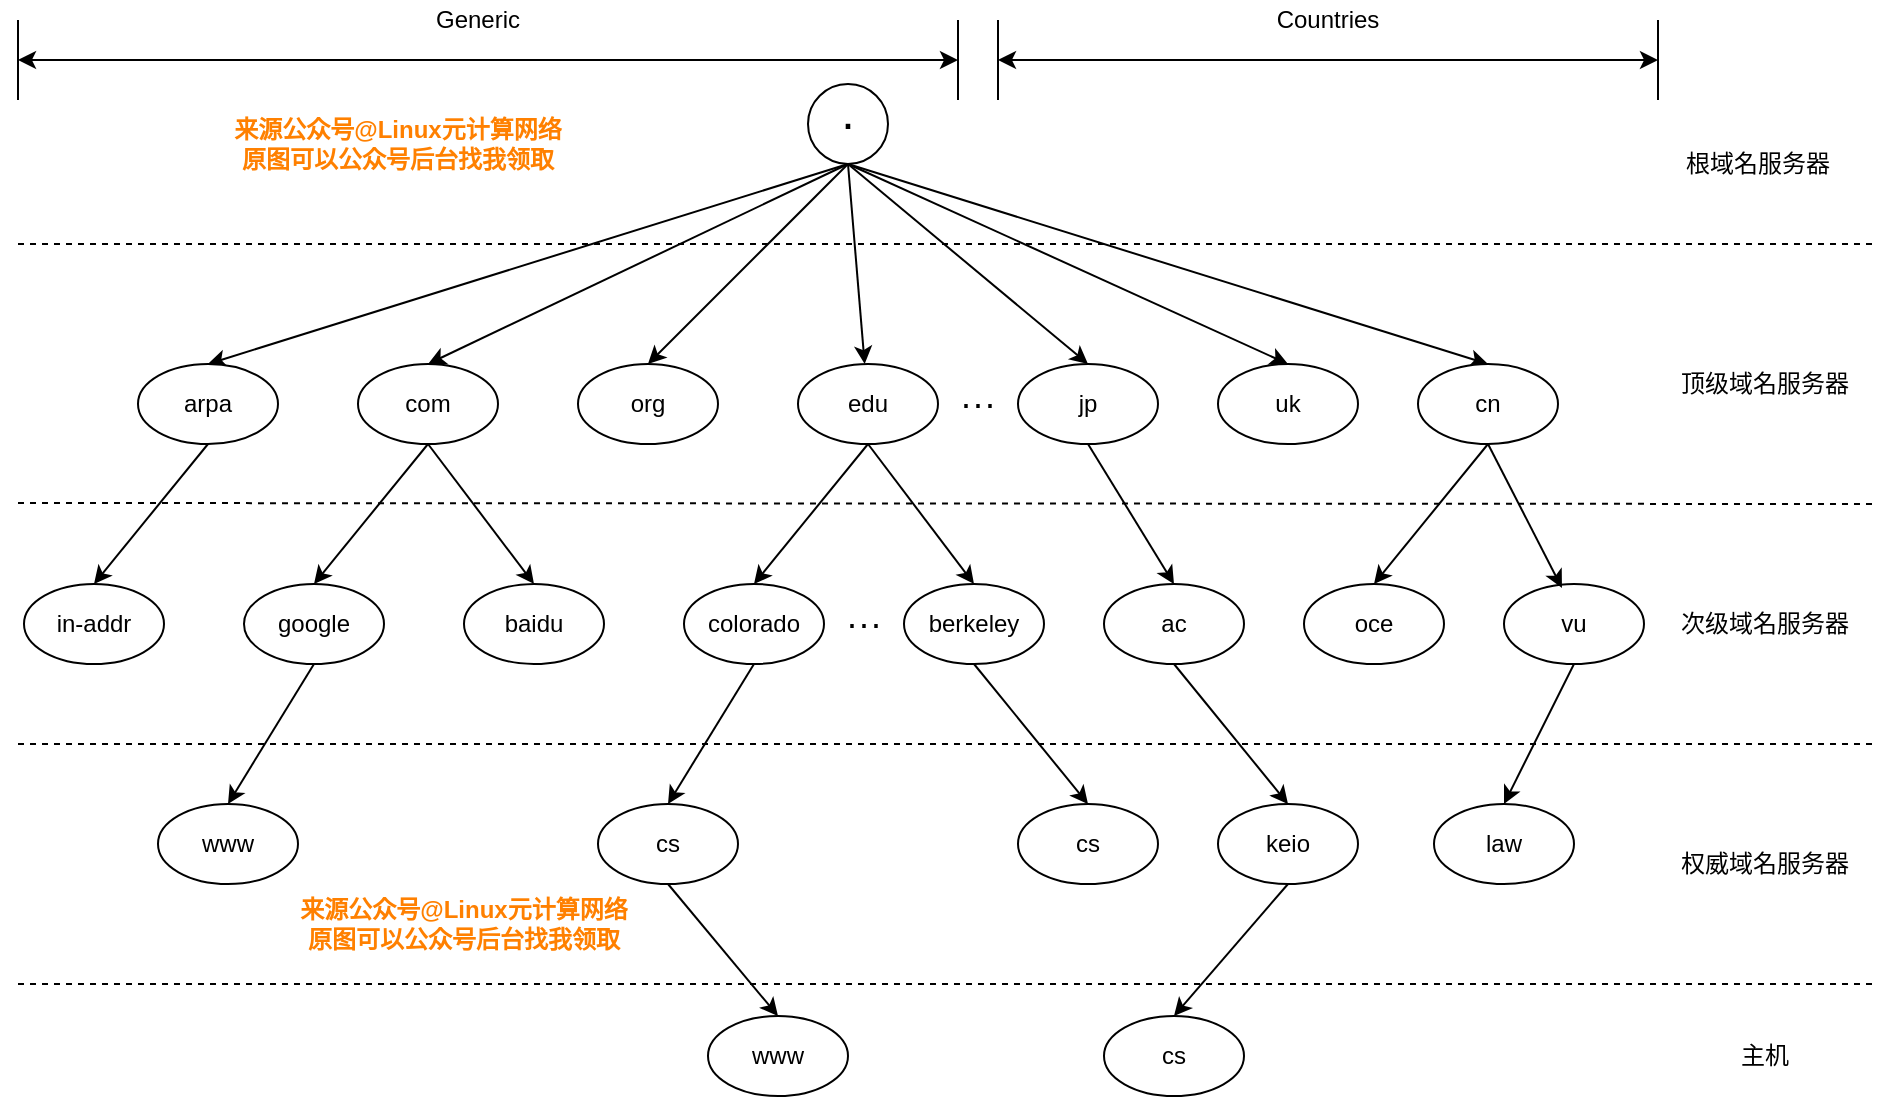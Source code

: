 <mxfile version="12.2.9" type="github" pages="1">
  <diagram id="IWoXafulItEd8QuLjbcS" name="Page-1">
    <mxGraphModel dx="1929" dy="533" grid="1" gridSize="10" guides="1" tooltips="1" connect="1" arrows="1" fold="1" page="1" pageScale="1" pageWidth="827" pageHeight="1169" math="0" shadow="0">
      <root>
        <mxCell id="0"/>
        <mxCell id="1" parent="0"/>
        <mxCell id="Dth5LIdZDo002Ucan2Yi-1" style="edgeStyle=none;rounded=0;orthogonalLoop=1;jettySize=auto;html=1;exitX=0.5;exitY=1;exitDx=0;exitDy=0;entryX=0.5;entryY=0;entryDx=0;entryDy=0;" edge="1" parent="1" target="Dth5LIdZDo002Ucan2Yi-9">
          <mxGeometry relative="1" as="geometry">
            <mxPoint x="395" y="90" as="sourcePoint"/>
          </mxGeometry>
        </mxCell>
        <mxCell id="Dth5LIdZDo002Ucan2Yi-2" style="edgeStyle=none;rounded=0;orthogonalLoop=1;jettySize=auto;html=1;exitX=0.5;exitY=1;exitDx=0;exitDy=0;entryX=0.5;entryY=0;entryDx=0;entryDy=0;" edge="1" parent="1" target="Dth5LIdZDo002Ucan2Yi-10">
          <mxGeometry relative="1" as="geometry">
            <mxPoint x="395" y="90" as="sourcePoint"/>
          </mxGeometry>
        </mxCell>
        <mxCell id="Dth5LIdZDo002Ucan2Yi-3" style="edgeStyle=none;rounded=0;orthogonalLoop=1;jettySize=auto;html=1;exitX=0.5;exitY=1;exitDx=0;exitDy=0;entryX=0.5;entryY=0;entryDx=0;entryDy=0;" edge="1" parent="1" target="Dth5LIdZDo002Ucan2Yi-11">
          <mxGeometry relative="1" as="geometry">
            <mxPoint x="395" y="90" as="sourcePoint"/>
          </mxGeometry>
        </mxCell>
        <mxCell id="Dth5LIdZDo002Ucan2Yi-4" style="edgeStyle=none;rounded=0;orthogonalLoop=1;jettySize=auto;html=1;exitX=0.5;exitY=1;exitDx=0;exitDy=0;" edge="1" parent="1" target="Dth5LIdZDo002Ucan2Yi-12">
          <mxGeometry relative="1" as="geometry">
            <mxPoint x="395" y="90" as="sourcePoint"/>
          </mxGeometry>
        </mxCell>
        <mxCell id="Dth5LIdZDo002Ucan2Yi-5" style="edgeStyle=none;rounded=0;orthogonalLoop=1;jettySize=auto;html=1;exitX=0.5;exitY=1;exitDx=0;exitDy=0;entryX=0.5;entryY=0;entryDx=0;entryDy=0;" edge="1" parent="1" target="Dth5LIdZDo002Ucan2Yi-14">
          <mxGeometry relative="1" as="geometry">
            <mxPoint x="395" y="90" as="sourcePoint"/>
          </mxGeometry>
        </mxCell>
        <mxCell id="Dth5LIdZDo002Ucan2Yi-6" style="edgeStyle=none;rounded=0;orthogonalLoop=1;jettySize=auto;html=1;exitX=0.5;exitY=1;exitDx=0;exitDy=0;entryX=0.5;entryY=0;entryDx=0;entryDy=0;" edge="1" parent="1" target="Dth5LIdZDo002Ucan2Yi-15">
          <mxGeometry relative="1" as="geometry">
            <mxPoint x="395" y="90" as="sourcePoint"/>
          </mxGeometry>
        </mxCell>
        <mxCell id="Dth5LIdZDo002Ucan2Yi-7" style="edgeStyle=none;rounded=0;orthogonalLoop=1;jettySize=auto;html=1;exitX=0.5;exitY=1;exitDx=0;exitDy=0;entryX=0.5;entryY=0;entryDx=0;entryDy=0;" edge="1" parent="1" target="Dth5LIdZDo002Ucan2Yi-16">
          <mxGeometry relative="1" as="geometry">
            <mxPoint x="395" y="90" as="sourcePoint"/>
          </mxGeometry>
        </mxCell>
        <mxCell id="Dth5LIdZDo002Ucan2Yi-8" value="" style="group" vertex="1" connectable="0" parent="1">
          <mxGeometry x="40" y="190" width="710" height="40" as="geometry"/>
        </mxCell>
        <mxCell id="Dth5LIdZDo002Ucan2Yi-9" value="arpa" style="ellipse;whiteSpace=wrap;html=1;" vertex="1" parent="Dth5LIdZDo002Ucan2Yi-8">
          <mxGeometry width="70" height="40" as="geometry"/>
        </mxCell>
        <mxCell id="Dth5LIdZDo002Ucan2Yi-10" value="com" style="ellipse;whiteSpace=wrap;html=1;" vertex="1" parent="Dth5LIdZDo002Ucan2Yi-8">
          <mxGeometry x="110" width="70" height="40" as="geometry"/>
        </mxCell>
        <mxCell id="Dth5LIdZDo002Ucan2Yi-11" value="org" style="ellipse;whiteSpace=wrap;html=1;" vertex="1" parent="Dth5LIdZDo002Ucan2Yi-8">
          <mxGeometry x="220" width="70" height="40" as="geometry"/>
        </mxCell>
        <mxCell id="Dth5LIdZDo002Ucan2Yi-12" value="edu" style="ellipse;whiteSpace=wrap;html=1;" vertex="1" parent="Dth5LIdZDo002Ucan2Yi-8">
          <mxGeometry x="330" width="70" height="40" as="geometry"/>
        </mxCell>
        <mxCell id="Dth5LIdZDo002Ucan2Yi-13" value="&lt;font style=&quot;font-size: 18px&quot;&gt;···&lt;/font&gt;" style="text;html=1;strokeColor=none;fillColor=none;align=center;verticalAlign=middle;whiteSpace=wrap;rounded=0;" vertex="1" parent="Dth5LIdZDo002Ucan2Yi-8">
          <mxGeometry x="400" y="10" width="40" height="20" as="geometry"/>
        </mxCell>
        <mxCell id="Dth5LIdZDo002Ucan2Yi-14" value="jp" style="ellipse;whiteSpace=wrap;html=1;" vertex="1" parent="Dth5LIdZDo002Ucan2Yi-8">
          <mxGeometry x="440" width="70" height="40" as="geometry"/>
        </mxCell>
        <mxCell id="Dth5LIdZDo002Ucan2Yi-15" value="uk" style="ellipse;whiteSpace=wrap;html=1;" vertex="1" parent="Dth5LIdZDo002Ucan2Yi-8">
          <mxGeometry x="540" width="70" height="40" as="geometry"/>
        </mxCell>
        <mxCell id="Dth5LIdZDo002Ucan2Yi-16" value="cn" style="ellipse;whiteSpace=wrap;html=1;" vertex="1" parent="Dth5LIdZDo002Ucan2Yi-8">
          <mxGeometry x="640" width="70" height="40" as="geometry"/>
        </mxCell>
        <mxCell id="Dth5LIdZDo002Ucan2Yi-17" value="in-addr" style="ellipse;whiteSpace=wrap;html=1;" vertex="1" parent="1">
          <mxGeometry x="-17" y="300" width="70" height="40" as="geometry"/>
        </mxCell>
        <mxCell id="Dth5LIdZDo002Ucan2Yi-18" style="edgeStyle=none;rounded=0;orthogonalLoop=1;jettySize=auto;html=1;exitX=0.5;exitY=1;exitDx=0;exitDy=0;entryX=0.5;entryY=0;entryDx=0;entryDy=0;" edge="1" parent="1" source="Dth5LIdZDo002Ucan2Yi-19" target="Dth5LIdZDo002Ucan2Yi-36">
          <mxGeometry relative="1" as="geometry"/>
        </mxCell>
        <mxCell id="Dth5LIdZDo002Ucan2Yi-19" value="google" style="ellipse;whiteSpace=wrap;html=1;" vertex="1" parent="1">
          <mxGeometry x="93" y="300" width="70" height="40" as="geometry"/>
        </mxCell>
        <mxCell id="Dth5LIdZDo002Ucan2Yi-20" value="baidu" style="ellipse;whiteSpace=wrap;html=1;" vertex="1" parent="1">
          <mxGeometry x="203" y="300" width="70" height="40" as="geometry"/>
        </mxCell>
        <mxCell id="Dth5LIdZDo002Ucan2Yi-21" style="edgeStyle=none;rounded=0;orthogonalLoop=1;jettySize=auto;html=1;exitX=0.5;exitY=1;exitDx=0;exitDy=0;entryX=0.5;entryY=0;entryDx=0;entryDy=0;" edge="1" parent="1" source="Dth5LIdZDo002Ucan2Yi-22" target="Dth5LIdZDo002Ucan2Yi-38">
          <mxGeometry relative="1" as="geometry"/>
        </mxCell>
        <mxCell id="Dth5LIdZDo002Ucan2Yi-22" value="colorado" style="ellipse;whiteSpace=wrap;html=1;" vertex="1" parent="1">
          <mxGeometry x="313" y="300" width="70" height="40" as="geometry"/>
        </mxCell>
        <mxCell id="Dth5LIdZDo002Ucan2Yi-23" value="&lt;font style=&quot;font-size: 18px&quot;&gt;···&lt;/font&gt;" style="text;html=1;strokeColor=none;fillColor=none;align=center;verticalAlign=middle;whiteSpace=wrap;rounded=0;" vertex="1" parent="1">
          <mxGeometry x="383" y="310" width="40" height="20" as="geometry"/>
        </mxCell>
        <mxCell id="Dth5LIdZDo002Ucan2Yi-24" style="edgeStyle=none;rounded=0;orthogonalLoop=1;jettySize=auto;html=1;exitX=0.5;exitY=1;exitDx=0;exitDy=0;entryX=0.5;entryY=0;entryDx=0;entryDy=0;" edge="1" parent="1" source="Dth5LIdZDo002Ucan2Yi-25" target="Dth5LIdZDo002Ucan2Yi-39">
          <mxGeometry relative="1" as="geometry">
            <mxPoint x="415" y="410" as="targetPoint"/>
          </mxGeometry>
        </mxCell>
        <mxCell id="Dth5LIdZDo002Ucan2Yi-25" value="berkeley" style="ellipse;whiteSpace=wrap;html=1;" vertex="1" parent="1">
          <mxGeometry x="423" y="300" width="70" height="40" as="geometry"/>
        </mxCell>
        <mxCell id="Dth5LIdZDo002Ucan2Yi-26" style="edgeStyle=none;rounded=0;orthogonalLoop=1;jettySize=auto;html=1;exitX=0.5;exitY=1;exitDx=0;exitDy=0;entryX=0.5;entryY=0;entryDx=0;entryDy=0;" edge="1" parent="1" source="Dth5LIdZDo002Ucan2Yi-27" target="Dth5LIdZDo002Ucan2Yi-41">
          <mxGeometry relative="1" as="geometry"/>
        </mxCell>
        <mxCell id="Dth5LIdZDo002Ucan2Yi-27" value="ac" style="ellipse;whiteSpace=wrap;html=1;" vertex="1" parent="1">
          <mxGeometry x="523" y="300" width="70" height="40" as="geometry"/>
        </mxCell>
        <mxCell id="Dth5LIdZDo002Ucan2Yi-28" value="oce" style="ellipse;whiteSpace=wrap;html=1;" vertex="1" parent="1">
          <mxGeometry x="623" y="300" width="70" height="40" as="geometry"/>
        </mxCell>
        <mxCell id="Dth5LIdZDo002Ucan2Yi-29" style="rounded=0;orthogonalLoop=1;jettySize=auto;html=1;exitX=0.5;exitY=1;exitDx=0;exitDy=0;entryX=0.5;entryY=0;entryDx=0;entryDy=0;" edge="1" parent="1" source="Dth5LIdZDo002Ucan2Yi-9" target="Dth5LIdZDo002Ucan2Yi-17">
          <mxGeometry relative="1" as="geometry"/>
        </mxCell>
        <mxCell id="Dth5LIdZDo002Ucan2Yi-30" style="edgeStyle=none;rounded=0;orthogonalLoop=1;jettySize=auto;html=1;exitX=0.5;exitY=1;exitDx=0;exitDy=0;entryX=0.5;entryY=0;entryDx=0;entryDy=0;" edge="1" parent="1" source="Dth5LIdZDo002Ucan2Yi-10" target="Dth5LIdZDo002Ucan2Yi-19">
          <mxGeometry relative="1" as="geometry"/>
        </mxCell>
        <mxCell id="Dth5LIdZDo002Ucan2Yi-31" style="edgeStyle=none;rounded=0;orthogonalLoop=1;jettySize=auto;html=1;exitX=0.5;exitY=1;exitDx=0;exitDy=0;entryX=0.5;entryY=0;entryDx=0;entryDy=0;" edge="1" parent="1" source="Dth5LIdZDo002Ucan2Yi-10" target="Dth5LIdZDo002Ucan2Yi-20">
          <mxGeometry relative="1" as="geometry"/>
        </mxCell>
        <mxCell id="Dth5LIdZDo002Ucan2Yi-32" style="edgeStyle=none;rounded=0;orthogonalLoop=1;jettySize=auto;html=1;exitX=0.5;exitY=1;exitDx=0;exitDy=0;entryX=0.5;entryY=0;entryDx=0;entryDy=0;" edge="1" parent="1" source="Dth5LIdZDo002Ucan2Yi-12" target="Dth5LIdZDo002Ucan2Yi-22">
          <mxGeometry relative="1" as="geometry"/>
        </mxCell>
        <mxCell id="Dth5LIdZDo002Ucan2Yi-33" style="edgeStyle=none;rounded=0;orthogonalLoop=1;jettySize=auto;html=1;exitX=0.5;exitY=1;exitDx=0;exitDy=0;entryX=0.5;entryY=0;entryDx=0;entryDy=0;" edge="1" parent="1" source="Dth5LIdZDo002Ucan2Yi-12" target="Dth5LIdZDo002Ucan2Yi-25">
          <mxGeometry relative="1" as="geometry"/>
        </mxCell>
        <mxCell id="Dth5LIdZDo002Ucan2Yi-34" style="edgeStyle=none;rounded=0;orthogonalLoop=1;jettySize=auto;html=1;exitX=0.5;exitY=1;exitDx=0;exitDy=0;entryX=0.5;entryY=0;entryDx=0;entryDy=0;" edge="1" parent="1" source="Dth5LIdZDo002Ucan2Yi-35" target="Dth5LIdZDo002Ucan2Yi-47">
          <mxGeometry relative="1" as="geometry"/>
        </mxCell>
        <mxCell id="Dth5LIdZDo002Ucan2Yi-35" value="vu" style="ellipse;whiteSpace=wrap;html=1;" vertex="1" parent="1">
          <mxGeometry x="723" y="300" width="70" height="40" as="geometry"/>
        </mxCell>
        <mxCell id="Dth5LIdZDo002Ucan2Yi-36" value="www" style="ellipse;whiteSpace=wrap;html=1;" vertex="1" parent="1">
          <mxGeometry x="50" y="410" width="70" height="40" as="geometry"/>
        </mxCell>
        <mxCell id="Dth5LIdZDo002Ucan2Yi-37" style="edgeStyle=none;rounded=0;orthogonalLoop=1;jettySize=auto;html=1;exitX=0.5;exitY=1;exitDx=0;exitDy=0;entryX=0.5;entryY=0;entryDx=0;entryDy=0;" edge="1" parent="1" source="Dth5LIdZDo002Ucan2Yi-38" target="Dth5LIdZDo002Ucan2Yi-42">
          <mxGeometry relative="1" as="geometry"/>
        </mxCell>
        <mxCell id="Dth5LIdZDo002Ucan2Yi-38" value="cs" style="ellipse;whiteSpace=wrap;html=1;" vertex="1" parent="1">
          <mxGeometry x="270" y="410" width="70" height="40" as="geometry"/>
        </mxCell>
        <mxCell id="Dth5LIdZDo002Ucan2Yi-39" value="cs" style="ellipse;whiteSpace=wrap;html=1;" vertex="1" parent="1">
          <mxGeometry x="480" y="410" width="70" height="40" as="geometry"/>
        </mxCell>
        <mxCell id="Dth5LIdZDo002Ucan2Yi-40" style="edgeStyle=none;rounded=0;orthogonalLoop=1;jettySize=auto;html=1;exitX=0.5;exitY=1;exitDx=0;exitDy=0;entryX=0.5;entryY=0;entryDx=0;entryDy=0;" edge="1" parent="1" source="Dth5LIdZDo002Ucan2Yi-41" target="Dth5LIdZDo002Ucan2Yi-44">
          <mxGeometry relative="1" as="geometry"/>
        </mxCell>
        <mxCell id="Dth5LIdZDo002Ucan2Yi-41" value="keio" style="ellipse;whiteSpace=wrap;html=1;" vertex="1" parent="1">
          <mxGeometry x="580" y="410" width="70" height="40" as="geometry"/>
        </mxCell>
        <mxCell id="Dth5LIdZDo002Ucan2Yi-42" value="www" style="ellipse;whiteSpace=wrap;html=1;" vertex="1" parent="1">
          <mxGeometry x="325" y="516" width="70" height="40" as="geometry"/>
        </mxCell>
        <mxCell id="Dth5LIdZDo002Ucan2Yi-43" style="edgeStyle=none;rounded=0;orthogonalLoop=1;jettySize=auto;html=1;exitX=0.5;exitY=1;exitDx=0;exitDy=0;entryX=0.5;entryY=0;entryDx=0;entryDy=0;" edge="1" parent="1" source="Dth5LIdZDo002Ucan2Yi-14" target="Dth5LIdZDo002Ucan2Yi-27">
          <mxGeometry relative="1" as="geometry"/>
        </mxCell>
        <mxCell id="Dth5LIdZDo002Ucan2Yi-44" value="cs" style="ellipse;whiteSpace=wrap;html=1;" vertex="1" parent="1">
          <mxGeometry x="523" y="516" width="70" height="40" as="geometry"/>
        </mxCell>
        <mxCell id="Dth5LIdZDo002Ucan2Yi-45" style="edgeStyle=none;rounded=0;orthogonalLoop=1;jettySize=auto;html=1;exitX=0.5;exitY=1;exitDx=0;exitDy=0;entryX=0.5;entryY=0;entryDx=0;entryDy=0;" edge="1" parent="1" source="Dth5LIdZDo002Ucan2Yi-16" target="Dth5LIdZDo002Ucan2Yi-28">
          <mxGeometry relative="1" as="geometry"/>
        </mxCell>
        <mxCell id="Dth5LIdZDo002Ucan2Yi-46" style="edgeStyle=none;rounded=0;orthogonalLoop=1;jettySize=auto;html=1;exitX=0.5;exitY=1;exitDx=0;exitDy=0;entryX=0.414;entryY=0.05;entryDx=0;entryDy=0;entryPerimeter=0;" edge="1" parent="1" source="Dth5LIdZDo002Ucan2Yi-16" target="Dth5LIdZDo002Ucan2Yi-35">
          <mxGeometry relative="1" as="geometry"/>
        </mxCell>
        <mxCell id="Dth5LIdZDo002Ucan2Yi-47" value="law" style="ellipse;whiteSpace=wrap;html=1;" vertex="1" parent="1">
          <mxGeometry x="688" y="410" width="70" height="40" as="geometry"/>
        </mxCell>
        <mxCell id="Dth5LIdZDo002Ucan2Yi-48" value="" style="endArrow=none;html=1;" edge="1" parent="1">
          <mxGeometry width="50" height="50" relative="1" as="geometry">
            <mxPoint x="-20" y="58" as="sourcePoint"/>
            <mxPoint x="-20" y="18" as="targetPoint"/>
          </mxGeometry>
        </mxCell>
        <mxCell id="Dth5LIdZDo002Ucan2Yi-49" value="" style="endArrow=none;html=1;" edge="1" parent="1">
          <mxGeometry width="50" height="50" relative="1" as="geometry">
            <mxPoint x="800" y="58" as="sourcePoint"/>
            <mxPoint x="800" y="18" as="targetPoint"/>
          </mxGeometry>
        </mxCell>
        <mxCell id="Dth5LIdZDo002Ucan2Yi-50" value="" style="endArrow=classic;startArrow=classic;html=1;" edge="1" parent="1">
          <mxGeometry width="50" height="50" relative="1" as="geometry">
            <mxPoint x="-20" y="38" as="sourcePoint"/>
            <mxPoint x="450" y="38" as="targetPoint"/>
          </mxGeometry>
        </mxCell>
        <mxCell id="Dth5LIdZDo002Ucan2Yi-51" value="" style="endArrow=none;html=1;" edge="1" parent="1">
          <mxGeometry width="50" height="50" relative="1" as="geometry">
            <mxPoint x="450" y="58" as="sourcePoint"/>
            <mxPoint x="450" y="18" as="targetPoint"/>
          </mxGeometry>
        </mxCell>
        <mxCell id="Dth5LIdZDo002Ucan2Yi-52" value="" style="endArrow=none;html=1;" edge="1" parent="1">
          <mxGeometry width="50" height="50" relative="1" as="geometry">
            <mxPoint x="470" y="58" as="sourcePoint"/>
            <mxPoint x="470" y="18" as="targetPoint"/>
          </mxGeometry>
        </mxCell>
        <mxCell id="Dth5LIdZDo002Ucan2Yi-53" value="" style="endArrow=classic;startArrow=classic;html=1;" edge="1" parent="1">
          <mxGeometry width="50" height="50" relative="1" as="geometry">
            <mxPoint x="470" y="38" as="sourcePoint"/>
            <mxPoint x="800" y="38" as="targetPoint"/>
          </mxGeometry>
        </mxCell>
        <mxCell id="Dth5LIdZDo002Ucan2Yi-54" value="Generic" style="text;html=1;strokeColor=none;fillColor=none;align=center;verticalAlign=middle;whiteSpace=wrap;rounded=0;" vertex="1" parent="1">
          <mxGeometry x="190" y="8" width="40" height="20" as="geometry"/>
        </mxCell>
        <mxCell id="Dth5LIdZDo002Ucan2Yi-55" value="Countries" style="text;html=1;strokeColor=none;fillColor=none;align=center;verticalAlign=middle;whiteSpace=wrap;rounded=0;" vertex="1" parent="1">
          <mxGeometry x="615" y="8" width="40" height="20" as="geometry"/>
        </mxCell>
        <mxCell id="Dth5LIdZDo002Ucan2Yi-56" value="&lt;font style=&quot;font-size: 24px&quot;&gt;·&lt;/font&gt;" style="ellipse;whiteSpace=wrap;html=1;aspect=fixed;" vertex="1" parent="1">
          <mxGeometry x="375" y="50" width="40" height="40" as="geometry"/>
        </mxCell>
        <mxCell id="Dth5LIdZDo002Ucan2Yi-59" value="" style="endArrow=none;dashed=1;html=1;" edge="1" parent="1">
          <mxGeometry width="50" height="50" relative="1" as="geometry">
            <mxPoint x="-20" y="130" as="sourcePoint"/>
            <mxPoint x="910" y="130" as="targetPoint"/>
          </mxGeometry>
        </mxCell>
        <mxCell id="Dth5LIdZDo002Ucan2Yi-60" value="" style="endArrow=none;dashed=1;html=1;" edge="1" parent="1">
          <mxGeometry width="50" height="50" relative="1" as="geometry">
            <mxPoint x="-20" y="259.5" as="sourcePoint"/>
            <mxPoint x="910" y="260" as="targetPoint"/>
          </mxGeometry>
        </mxCell>
        <mxCell id="Dth5LIdZDo002Ucan2Yi-61" value="" style="endArrow=none;dashed=1;html=1;" edge="1" parent="1">
          <mxGeometry width="50" height="50" relative="1" as="geometry">
            <mxPoint x="-20" y="380" as="sourcePoint"/>
            <mxPoint x="910" y="380" as="targetPoint"/>
          </mxGeometry>
        </mxCell>
        <mxCell id="Dth5LIdZDo002Ucan2Yi-62" value="" style="endArrow=none;dashed=1;html=1;" edge="1" parent="1">
          <mxGeometry width="50" height="50" relative="1" as="geometry">
            <mxPoint x="-20" y="500" as="sourcePoint"/>
            <mxPoint x="910" y="500" as="targetPoint"/>
          </mxGeometry>
        </mxCell>
        <mxCell id="Dth5LIdZDo002Ucan2Yi-63" value="根域名服务器" style="text;html=1;strokeColor=none;fillColor=none;align=center;verticalAlign=middle;whiteSpace=wrap;rounded=0;" vertex="1" parent="1">
          <mxGeometry x="810" y="80" width="80" height="20" as="geometry"/>
        </mxCell>
        <mxCell id="Dth5LIdZDo002Ucan2Yi-64" value="顶级域名服务器" style="text;html=1;strokeColor=none;fillColor=none;align=center;verticalAlign=middle;whiteSpace=wrap;rounded=0;" vertex="1" parent="1">
          <mxGeometry x="810" y="190" width="87" height="20" as="geometry"/>
        </mxCell>
        <mxCell id="Dth5LIdZDo002Ucan2Yi-65" value="次级域名服务器" style="text;html=1;strokeColor=none;fillColor=none;align=center;verticalAlign=middle;whiteSpace=wrap;rounded=0;" vertex="1" parent="1">
          <mxGeometry x="810" y="310" width="87" height="20" as="geometry"/>
        </mxCell>
        <mxCell id="Dth5LIdZDo002Ucan2Yi-68" value="权威域名服务器" style="text;html=1;strokeColor=none;fillColor=none;align=center;verticalAlign=middle;whiteSpace=wrap;rounded=0;" vertex="1" parent="1">
          <mxGeometry x="810" y="430" width="87" height="20" as="geometry"/>
        </mxCell>
        <mxCell id="Dth5LIdZDo002Ucan2Yi-69" value="主机" style="text;html=1;strokeColor=none;fillColor=none;align=center;verticalAlign=middle;whiteSpace=wrap;rounded=0;" vertex="1" parent="1">
          <mxGeometry x="810" y="526" width="87" height="20" as="geometry"/>
        </mxCell>
        <mxCell id="Dth5LIdZDo002Ucan2Yi-72" value="&lt;font color=&quot;#ff8000&quot;&gt;&lt;b&gt;来源公众号@Linux元计算网络&lt;br&gt;原图可以公众号后台找我领取&lt;br&gt;&lt;/b&gt;&lt;/font&gt;" style="text;html=1;strokeColor=none;fillColor=none;align=center;verticalAlign=middle;whiteSpace=wrap;rounded=0;" vertex="1" parent="1">
          <mxGeometry x="85" y="70" width="170" height="20" as="geometry"/>
        </mxCell>
        <mxCell id="Dth5LIdZDo002Ucan2Yi-73" value="&lt;font color=&quot;#ff8000&quot;&gt;&lt;b&gt;来源公众号@Linux元计算网络&lt;br&gt;原图可以公众号后台找我领取&lt;br&gt;&lt;/b&gt;&lt;/font&gt;" style="text;html=1;strokeColor=none;fillColor=none;align=center;verticalAlign=middle;whiteSpace=wrap;rounded=0;" vertex="1" parent="1">
          <mxGeometry x="118" y="460" width="170" height="20" as="geometry"/>
        </mxCell>
      </root>
    </mxGraphModel>
  </diagram>
</mxfile>
